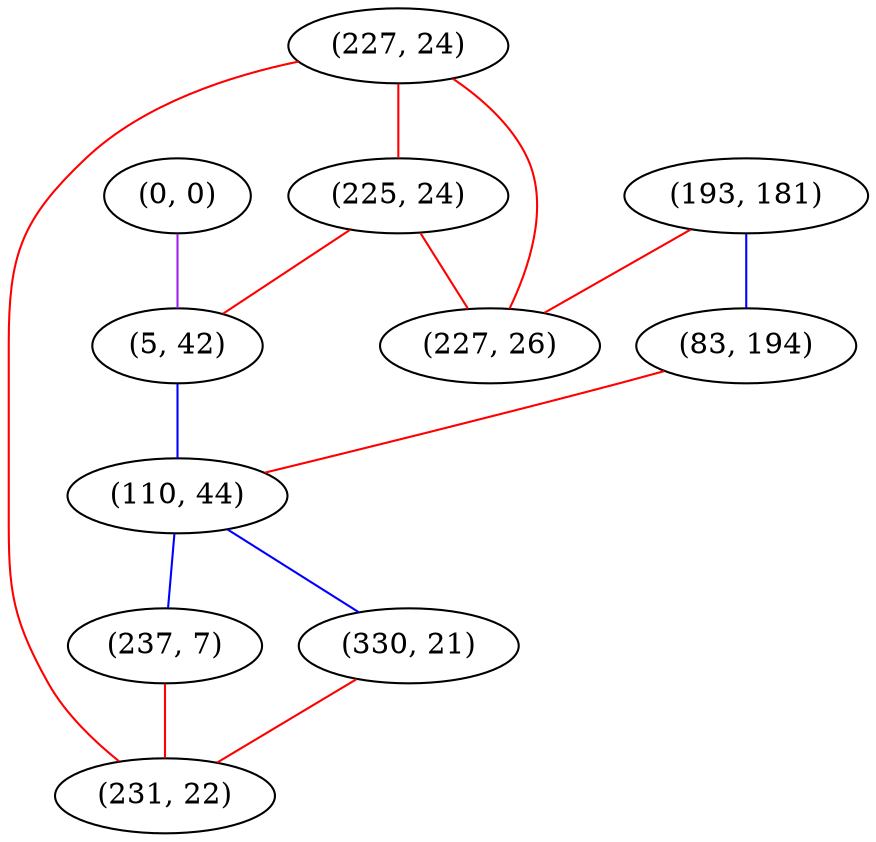 graph "" {
"(227, 24)";
"(193, 181)";
"(225, 24)";
"(0, 0)";
"(5, 42)";
"(83, 194)";
"(110, 44)";
"(330, 21)";
"(237, 7)";
"(231, 22)";
"(227, 26)";
"(227, 24)" -- "(225, 24)"  [color=red, key=0, weight=1];
"(227, 24)" -- "(231, 22)"  [color=red, key=0, weight=1];
"(227, 24)" -- "(227, 26)"  [color=red, key=0, weight=1];
"(193, 181)" -- "(227, 26)"  [color=red, key=0, weight=1];
"(193, 181)" -- "(83, 194)"  [color=blue, key=0, weight=3];
"(225, 24)" -- "(227, 26)"  [color=red, key=0, weight=1];
"(225, 24)" -- "(5, 42)"  [color=red, key=0, weight=1];
"(0, 0)" -- "(5, 42)"  [color=purple, key=0, weight=4];
"(5, 42)" -- "(110, 44)"  [color=blue, key=0, weight=3];
"(83, 194)" -- "(110, 44)"  [color=red, key=0, weight=1];
"(110, 44)" -- "(237, 7)"  [color=blue, key=0, weight=3];
"(110, 44)" -- "(330, 21)"  [color=blue, key=0, weight=3];
"(330, 21)" -- "(231, 22)"  [color=red, key=0, weight=1];
"(237, 7)" -- "(231, 22)"  [color=red, key=0, weight=1];
}
